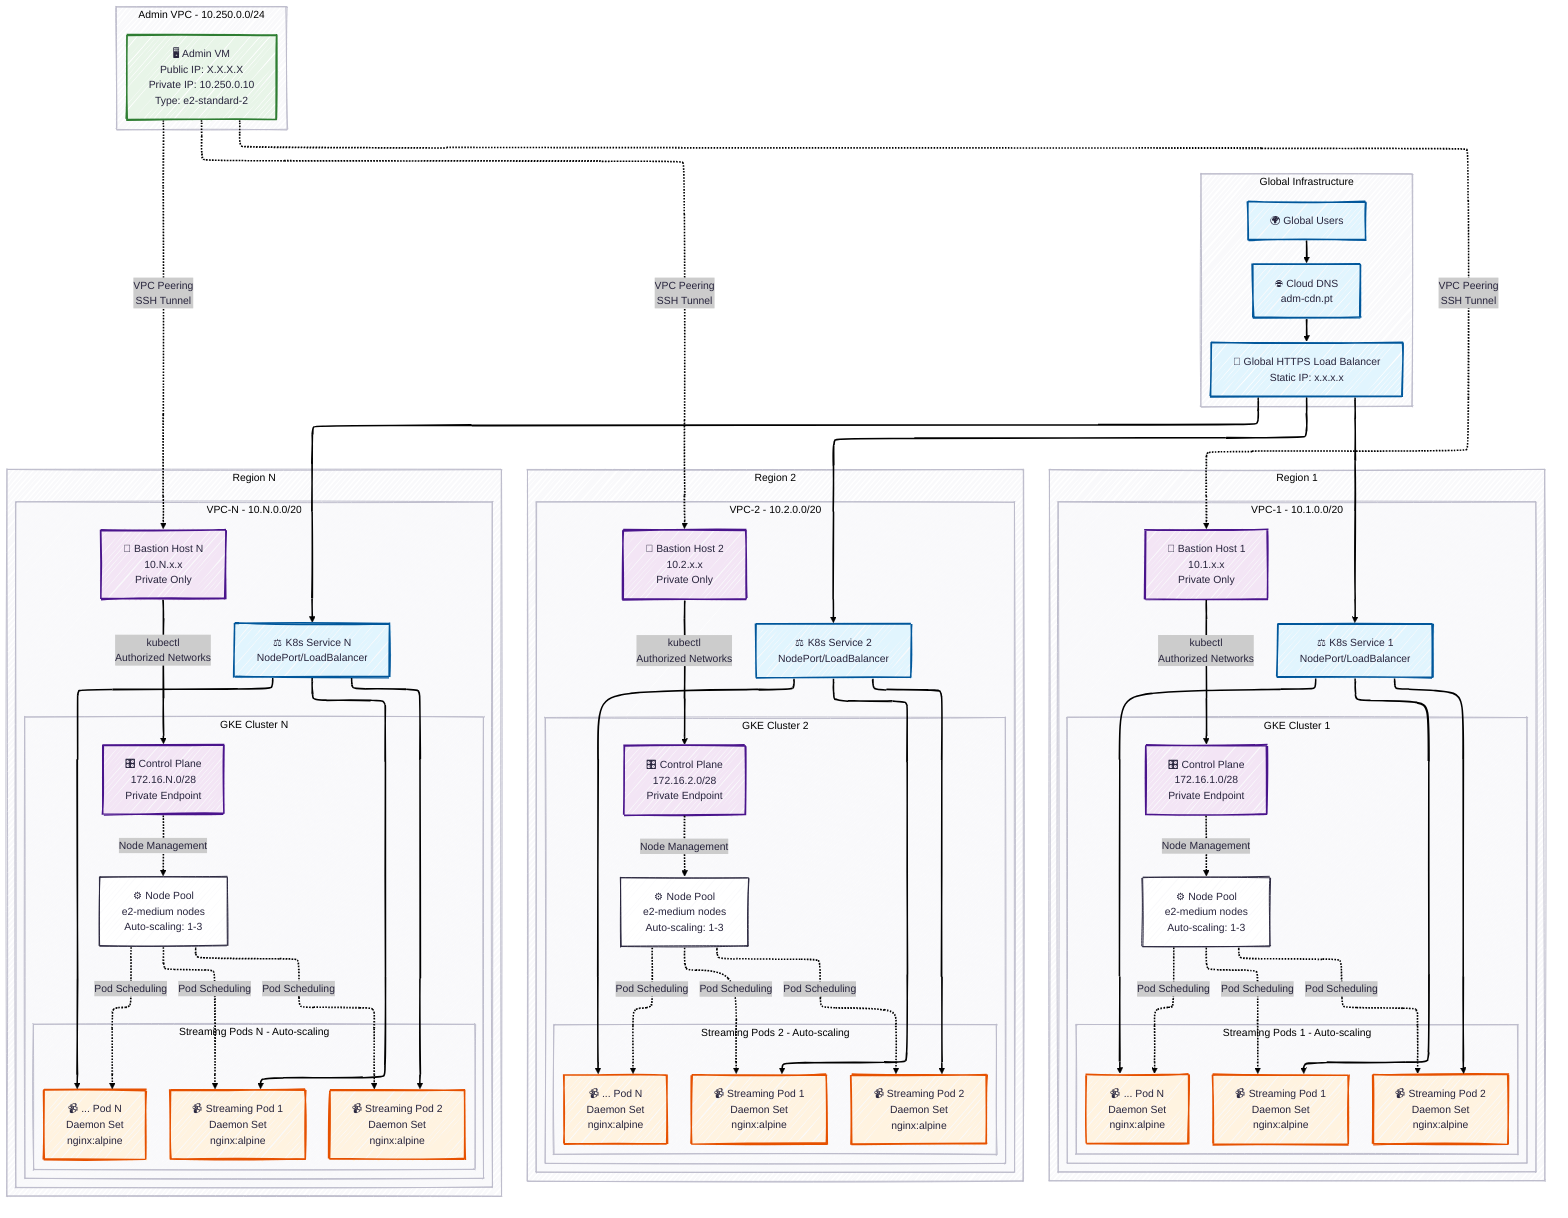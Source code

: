 ---
config:
  theme: redux
  look: handDrawn
  layout: elk
---
flowchart TB
    subgraph subGraph0["Global Infrastructure"]
        Users["🌍 Global Users"]
        GLB["🔄 Global HTTPS Load Balancer<br>Static IP: x.x.x.x"]
        DNS["🌐 Cloud DNS<br>adm-cdn.pt"]
    end
    subgraph subGraph1["Admin VPC - 10.250.0.0/24"]
        AdminVM["🖥️ Admin VM<br>Public IP: X.X.X.X<br>Private IP: 10.250.0.10<br>Type: e2-standard-2"]
    end
    subgraph subGraph2["Streaming Pods 1 - Auto-scaling"]
        Pod11["📹 Streaming Pod 1<br>Daemon Set<br>nginx:alpine"]
        Pod12["📹 Streaming Pod 2<br>Daemon Set<br>nginx:alpine"]
        Pod1N["📹 ... Pod N<br>Daemon Set<br>nginx:alpine"]
    end
    subgraph subGraph3["GKE Cluster 1"]
        Master1["🎛️ Control Plane<br>172.16.1.0/28<br>Private Endpoint"]
        NodePool1["⚙️ Node Pool<br>e2-medium nodes<br>Auto-scaling: 1-3"]
        subGraph2
    end
    subgraph subGraph4["VPC-1 - 10.1.0.0/20"]
        Bastion1["🔧 Bastion Host 1<br>10.1.x.x<br>Private Only"]
        subGraph3
        Service1["⚖️ K8s Service 1<br>NodePort/LoadBalancer"]
    end
    subgraph subGraph5["Region 1"]
        subGraph4
    end
    subgraph subGraph6["Streaming Pods 2 - Auto-scaling"]
        Pod21["📹 Streaming Pod 1<br>Daemon Set<br>nginx:alpine"]
        Pod22["📹 Streaming Pod 2<br>Daemon Set<br>nginx:alpine"]
        Pod2N["📹 ... Pod N<br>Daemon Set<br>nginx:alpine"]
    end
    subgraph subGraph7["GKE Cluster 2"]
        Master2["🎛️ Control Plane<br>172.16.2.0/28<br>Private Endpoint"]
        NodePool2["⚙️ Node Pool<br>e2-medium nodes<br>Auto-scaling: 1-3"]
        subGraph6
    end
    subgraph subGraph8["VPC-2 - 10.2.0.0/20"]
        Bastion2["🔧 Bastion Host 2<br>10.2.x.x<br>Private Only"]
        subGraph7
        Service2["⚖️ K8s Service 2<br>NodePort/LoadBalancer"]
    end
    subgraph subGraph9["Region 2"]
        subGraph8
    end
    subgraph subGraph10["Streaming Pods N - Auto-scaling"]
        PodN1["📹 Streaming Pod 1<br>Daemon Set<br>nginx:alpine"]
        PodN2["📹 Streaming Pod 2<br>Daemon Set<br>nginx:alpine"]
        PodNN["📹 ... Pod N<br>Daemon Set<br>nginx:alpine"]
    end
    subgraph subGraph11["GKE Cluster N"]
        MasterN["🎛️ Control Plane<br>172.16.N.0/28<br>Private Endpoint"]
        NodePoolN["⚙️ Node Pool<br>e2-medium nodes<br>Auto-scaling: 1-3"]
        subGraph10
    end
    subgraph subGraph12["VPC-N - 10.N.0.0/20"]
        BastionN["🔧 Bastion Host N<br>10.N.x.x<br>Private Only"]
        subGraph11
        ServiceN["⚖️ K8s Service N<br>NodePort/LoadBalancer"]
    end
    subgraph subGraph13["Region N"]
        subGraph12
    end
    Users --> DNS
    DNS --> GLB
    GLB --> Service1 & Service2 & ServiceN
    Service1 --> Pod11 & Pod12 & Pod1N
    Service2 --> Pod21 & Pod22 & Pod2N
    ServiceN --> PodN1 & PodN2 & PodNN
    AdminVM -. VPC Peering<br>SSH Tunnel .-> Bastion1 & Bastion2 & BastionN
    Bastion1 -- kubectl<br>Authorized Networks --> Master1
    Bastion2 -- kubectl<br>Authorized Networks --> Master2
    BastionN -- kubectl<br>Authorized Networks --> MasterN
    Master1 -. Node Management .-> NodePool1
    Master2 -. Node Management .-> NodePool2
    MasterN -. Node Management .-> NodePoolN
    NodePool1 -. Pod Scheduling .-> Pod11 & Pod12 & Pod1N
    NodePool2 -. Pod Scheduling .-> Pod21 & Pod22 & Pod2N
    NodePoolN -. Pod Scheduling .-> PodN1 & PodN2 & PodNN
    Users:::public
    GLB:::public
    DNS:::public
    AdminVM:::admin
    Bastion1:::private
    Master1:::private
    Pod11:::streaming
    Pod12:::streaming
    Pod1N:::streaming
    Service1:::public
    Bastion2:::private
    Master2:::private
    Pod21:::streaming
    Pod22:::streaming
    Pod2N:::streaming
    Service2:::public
    BastionN:::private
    MasterN:::private
    PodN1:::streaming
    PodN2:::streaming
    PodNN:::streaming
    ServiceN:::public
    classDef public fill:#e1f5fe,stroke:#01579b,stroke-width:2px
    classDef private fill:#f3e5f5,stroke:#4a148c,stroke-width:2px
    classDef streaming fill:#fff3e0,stroke:#e65100,stroke-width:2px
    classDef admin fill:#e8f5e8,stroke:#2e7d32,stroke-width:2px